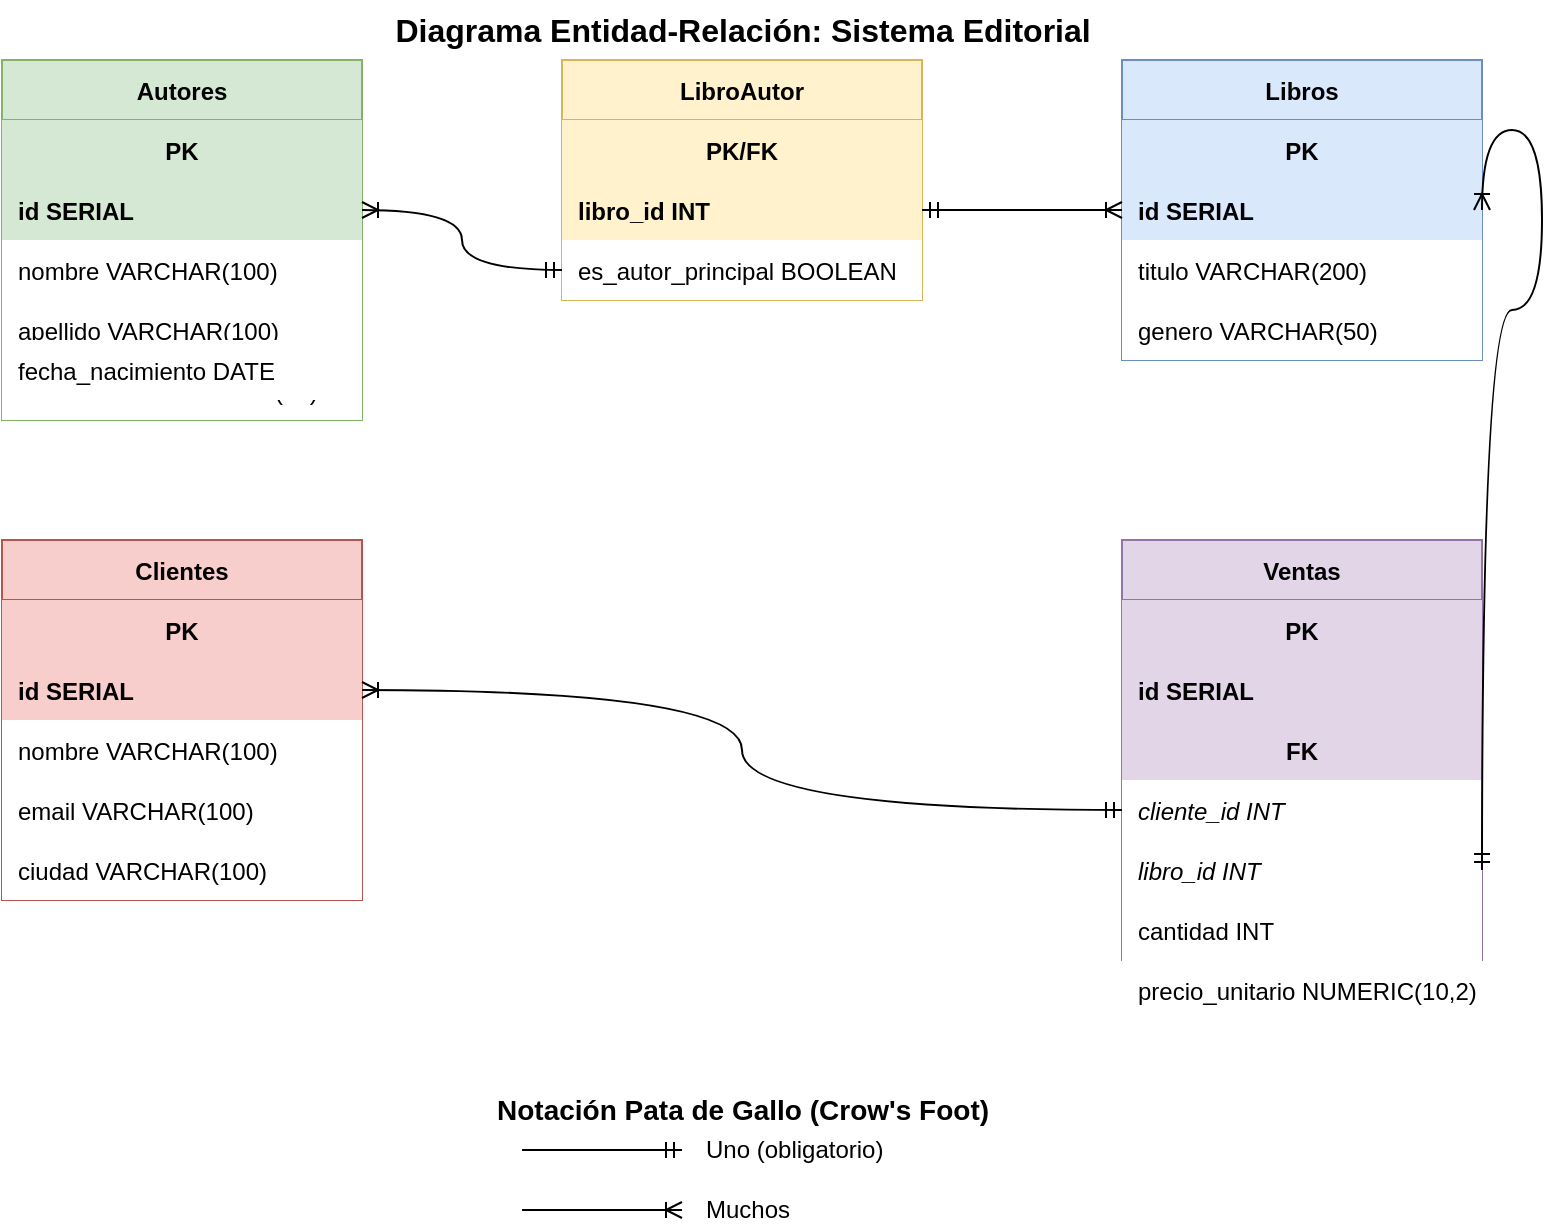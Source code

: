 <mxfile version="21.5.0" type="device">
  <diagram id="database-diagram" name="Editorial">
    <mxGraphModel dx="1022" dy="591" grid="1" gridSize="10" guides="1" tooltips="1" connect="1" arrows="1" fold="1" page="1" pageScale="1" pageWidth="827" pageHeight="1169" math="0" shadow="0">
      <root>
        <mxCell id="0" />
        <mxCell id="1" parent="0" />
        
        <!-- Entidad Autores -->
        <mxCell id="autores" value="Autores" style="shape=table;startSize=30;container=1;collapsible=1;childLayout=tableLayout;fixedRows=1;rowLines=0;fontStyle=1;align=center;resizeLast=1;fillColor=#d5e8d4;strokeColor=#82b366;" vertex="1" parent="1">
          <mxGeometry x="40" y="40" width="180" height="180" as="geometry" />
        </mxCell>
        <mxCell id="autores_header" value="PK" style="shape=partialRectangle;collapsible=0;dropTarget=0;pointerEvents=0;fillColor=#d5e8d4;top=0;left=0;bottom=0;right=0;points=[[0,0.5],[1,0.5]];portConstraint=eastwest;fontStyle=1;" vertex="1" parent="autores">
          <mxGeometry y="30" width="180" height="30" as="geometry" />
        </mxCell>
        <mxCell id="autores_id" value="id SERIAL" style="shape=partialRectangle;fontStyle=1;top=0;left=0;bottom=0;right=0;align=left;spacingLeft=6;overflow=hidden;fillColor=#d5e8d4;strokeColor=#82b366;" vertex="1" parent="autores">
          <mxGeometry y="60" width="180" height="30" as="geometry" />
        </mxCell>
        <mxCell id="autores_nombre" value="nombre VARCHAR(100)" style="shape=partialRectangle;top=0;left=0;bottom=0;right=0;align=left;spacingLeft=6;overflow=hidden;" vertex="1" parent="autores">
          <mxGeometry y="90" width="180" height="30" as="geometry" />
        </mxCell>
        <mxCell id="autores_apellido" value="apellido VARCHAR(100)" style="shape=partialRectangle;top=0;left=0;bottom=0;right=0;align=left;spacingLeft=6;overflow=hidden;" vertex="1" parent="autores">
          <mxGeometry y="120" width="180" height="30" as="geometry" />
        </mxCell>
        <mxCell id="autores_nacionalidad" value="nacionalidad VARCHAR(50)" style="shape=partialRectangle;top=0;left=0;bottom=0;right=0;align=left;spacingLeft=6;overflow=hidden;" vertex="1" parent="autores">
          <mxGeometry y="150" width="180" height="30" as="geometry" />
        </mxCell>
        <mxCell id="autores_fecha" value="fecha_nacimiento DATE" style="shape=partialRectangle;top=0;left=0;bottom=0;right=0;align=left;spacingLeft=6;overflow=hidden;" vertex="1" parent="1">
          <mxGeometry x="40" y="180" width="180" height="30" as="geometry" />
        </mxCell>
        
        <!-- Entidad Libros -->
        <mxCell id="libros" value="Libros" style="shape=table;startSize=30;container=1;collapsible=1;childLayout=tableLayout;fixedRows=1;rowLines=0;fontStyle=1;align=center;resizeLast=1;fillColor=#dae8fc;strokeColor=#6c8ebf;" vertex="1" parent="1">
          <mxGeometry x="600" y="40" width="180" height="150" as="geometry" />
        </mxCell>
        <mxCell id="libros_header" value="PK" style="shape=partialRectangle;collapsible=0;dropTarget=0;pointerEvents=0;fillColor=#dae8fc;top=0;left=0;bottom=0;right=0;points=[[0,0.5],[1,0.5]];portConstraint=eastwest;fontStyle=1;" vertex="1" parent="libros">
          <mxGeometry y="30" width="180" height="30" as="geometry" />
        </mxCell>
        <mxCell id="libros_id" value="id SERIAL" style="shape=partialRectangle;fontStyle=1;top=0;left=0;bottom=0;right=0;align=left;spacingLeft=6;overflow=hidden;fillColor=#dae8fc;strokeColor=#6c8ebf;" vertex="1" parent="libros">
          <mxGeometry y="60" width="180" height="30" as="geometry" />
        </mxCell>
        <mxCell id="libros_titulo" value="titulo VARCHAR(200)" style="shape=partialRectangle;top=0;left=0;bottom=0;right=0;align=left;spacingLeft=6;overflow=hidden;" vertex="1" parent="libros">
          <mxGeometry y="90" width="180" height="30" as="geometry" />
        </mxCell>
        <mxCell id="libros_fecha" value="fecha_publicacion DATE" style="shape=partialRectangle;top=0;left=0;bottom=0;right=0;align=left;spacingLeft=6;overflow=hidden;" vertex="1" parent="libros">
          <mxGeometry y="120" width="180" height="30" as="geometry" />
        </mxCell>
        <mxCell id="libros_genero" value="genero VARCHAR(50)" style="shape=partialRectangle;top=0;left=0;bottom=0;right=0;align=left;spacingLeft=6;overflow=hidden;" vertex="1" parent="1">
          <mxGeometry x="600" y="160" width="180" height="30" as="geometry" />
        </mxCell>
        
        <!-- Entidad LibroAutor -->
        <mxCell id="libroautor" value="LibroAutor" style="shape=table;startSize=30;container=1;collapsible=1;childLayout=tableLayout;fixedRows=1;rowLines=0;fontStyle=1;align=center;resizeLast=1;fillColor=#fff2cc;strokeColor=#d6b656;" vertex="1" parent="1">
          <mxGeometry x="320" y="40" width="180" height="120" as="geometry" />
        </mxCell>
        <mxCell id="libroautor_header" value="PK/FK" style="shape=partialRectangle;collapsible=0;dropTarget=0;pointerEvents=0;fillColor=#fff2cc;top=0;left=0;bottom=0;right=0;points=[[0,0.5],[1,0.5]];portConstraint=eastwest;fontStyle=1;" vertex="1" parent="libroautor">
          <mxGeometry y="30" width="180" height="30" as="geometry" />
        </mxCell>
        <mxCell id="libroautor_libro_id" value="libro_id INT" style="shape=partialRectangle;fontStyle=1;top=0;left=0;bottom=0;right=0;align=left;spacingLeft=6;overflow=hidden;fillColor=#fff2cc;strokeColor=#d6b656;" vertex="1" parent="libroautor">
          <mxGeometry y="60" width="180" height="30" as="geometry" />
        </mxCell>
        <mxCell id="libroautor_autor_id" value="autor_id INT" style="shape=partialRectangle;fontStyle=1;top=0;left=0;bottom=0;right=0;align=left;spacingLeft=6;overflow=hidden;fillColor=#fff2cc;strokeColor=#d6b656;" vertex="1" parent="libroautor">
          <mxGeometry y="90" width="180" height="30" as="geometry" />
        </mxCell>
        <mxCell id="libroautor_es_principal" value="es_autor_principal BOOLEAN" style="shape=partialRectangle;top=0;left=0;bottom=0;right=0;align=left;spacingLeft=6;overflow=hidden;" vertex="1" parent="1">
          <mxGeometry x="320" y="130" width="180" height="30" as="geometry" />
        </mxCell>
        
        <!-- Entidad Clientes -->
        <mxCell id="clientes" value="Clientes" style="shape=table;startSize=30;container=1;collapsible=1;childLayout=tableLayout;fixedRows=1;rowLines=0;fontStyle=1;align=center;resizeLast=1;fillColor=#f8cecc;strokeColor=#b85450;" vertex="1" parent="1">
          <mxGeometry x="40" y="280" width="180" height="180" as="geometry" />
        </mxCell>
        <mxCell id="clientes_header" value="PK" style="shape=partialRectangle;collapsible=0;dropTarget=0;pointerEvents=0;fillColor=#f8cecc;top=0;left=0;bottom=0;right=0;points=[[0,0.5],[1,0.5]];portConstraint=eastwest;fontStyle=1;" vertex="1" parent="clientes">
          <mxGeometry y="30" width="180" height="30" as="geometry" />
        </mxCell>
        <mxCell id="clientes_id" value="id SERIAL" style="shape=partialRectangle;fontStyle=1;top=0;left=0;bottom=0;right=0;align=left;spacingLeft=6;overflow=hidden;fillColor=#f8cecc;strokeColor=#b85450;" vertex="1" parent="clientes">
          <mxGeometry y="60" width="180" height="30" as="geometry" />
        </mxCell>
        <mxCell id="clientes_nombre" value="nombre VARCHAR(100)" style="shape=partialRectangle;top=0;left=0;bottom=0;right=0;align=left;spacingLeft=6;overflow=hidden;" vertex="1" parent="clientes">
          <mxGeometry y="90" width="180" height="30" as="geometry" />
        </mxCell>
        <mxCell id="clientes_email" value="email VARCHAR(100)" style="shape=partialRectangle;top=0;left=0;bottom=0;right=0;align=left;spacingLeft=6;overflow=hidden;" vertex="1" parent="clientes">
          <mxGeometry y="120" width="180" height="30" as="geometry" />
        </mxCell>
        <mxCell id="clientes_telefono" value="telefono VARCHAR(20)" style="shape=partialRectangle;top=0;left=0;bottom=0;right=0;align=left;spacingLeft=6;overflow=hidden;" vertex="1" parent="clientes">
          <mxGeometry y="150" width="180" height="30" as="geometry" />
        </mxCell>
        <mxCell id="clientes_ciudad" value="ciudad VARCHAR(100)" style="shape=partialRectangle;top=0;left=0;bottom=0;right=0;align=left;spacingLeft=6;overflow=hidden;" vertex="1" parent="1">
          <mxGeometry x="40" y="430" width="180" height="30" as="geometry" />
        </mxCell>
        
        <!-- Entidad Ventas -->
        <mxCell id="ventas" value="Ventas" style="shape=table;startSize=30;container=1;collapsible=1;childLayout=tableLayout;fixedRows=1;rowLines=0;fontStyle=1;align=center;resizeLast=1;fillColor=#e1d5e7;strokeColor=#9673a6;" vertex="1" parent="1">
          <mxGeometry x="600" y="280" width="180" height="210" as="geometry" />
        </mxCell>
        <mxCell id="ventas_header_pk" value="PK" style="shape=partialRectangle;collapsible=0;dropTarget=0;pointerEvents=0;fillColor=#e1d5e7;top=0;left=0;bottom=0;right=0;points=[[0,0.5],[1,0.5]];portConstraint=eastwest;fontStyle=1;" vertex="1" parent="ventas">
          <mxGeometry y="30" width="180" height="30" as="geometry" />
        </mxCell>
        <mxCell id="ventas_id" value="id SERIAL" style="shape=partialRectangle;fontStyle=1;top=0;left=0;bottom=0;right=0;align=left;spacingLeft=6;overflow=hidden;fillColor=#e1d5e7;strokeColor=#9673a6;" vertex="1" parent="ventas">
          <mxGeometry y="60" width="180" height="30" as="geometry" />
        </mxCell>
        <mxCell id="ventas_header_fk" value="FK" style="shape=partialRectangle;collapsible=0;dropTarget=0;pointerEvents=0;fillColor=#e1d5e7;top=0;left=0;bottom=0;right=0;points=[[0,0.5],[1,0.5]];portConstraint=eastwest;fontStyle=1;" vertex="1" parent="ventas">
          <mxGeometry y="90" width="180" height="30" as="geometry" />
        </mxCell>
        <mxCell id="ventas_cliente_id" value="cliente_id INT" style="shape=partialRectangle;top=0;left=0;bottom=0;right=0;align=left;spacingLeft=6;overflow=hidden;fontStyle=2;" vertex="1" parent="ventas">
          <mxGeometry y="120" width="180" height="30" as="geometry" />
        </mxCell>
        <mxCell id="ventas_libro_id" value="libro_id INT" style="shape=partialRectangle;top=0;left=0;bottom=0;right=0;align=left;spacingLeft=6;overflow=hidden;fontStyle=2;" vertex="1" parent="ventas">
          <mxGeometry y="150" width="180" height="30" as="geometry" />
        </mxCell>
        <mxCell id="ventas_fecha" value="fecha_venta DATE" style="shape=partialRectangle;top=0;left=0;bottom=0;right=0;align=left;spacingLeft=6;overflow=hidden;" vertex="1" parent="ventas">
          <mxGeometry y="180" width="180" height="30" as="geometry" />
        </mxCell>
        
        <!-- Campos adicionales en tablas -->
        <mxCell id="ventas_cantidad" value="cantidad INT" style="shape=partialRectangle;top=0;left=0;bottom=0;right=0;align=left;spacingLeft=6;overflow=hidden;" vertex="1" parent="1">
          <mxGeometry x="600" y="460" width="180" height="30" as="geometry" />
        </mxCell>
        
        <mxCell id="ventas_precio" value="precio_unitario NUMERIC(10,2)" style="shape=partialRectangle;top=0;left=0;bottom=0;right=0;align=left;spacingLeft=6;overflow=hidden;" vertex="1" parent="1">
          <mxGeometry x="600" y="490" width="180" height="30" as="geometry" />
        </mxCell>
        
        <!-- Relaciones (pata de gallo) -->
        
        <!-- LibroAutor -> Autores (N:1) -->
        <mxCell id="rel_libroautor_autores" value="" style="edgeStyle=orthogonalEdgeStyle;fontSize=12;html=1;endArrow=ERoneToMany;startArrow=ERmandOne;rounded=0;exitX=0;exitY=0.5;exitDx=0;exitDy=0;entryX=1;entryY=0.5;entryDx=0;entryDy=0;curved=1;" edge="1" parent="1" source="libroautor_autor_id" target="autores_id">
          <mxGeometry width="100" height="100" relative="1" as="geometry">
            <mxPoint x="350" y="380" as="sourcePoint" />
            <mxPoint x="450" y="280" as="targetPoint" />
          </mxGeometry>
        </mxCell>
        
        <!-- LibroAutor -> Libros (N:1) -->
        <mxCell id="rel_libroautor_libros" value="" style="edgeStyle=orthogonalEdgeStyle;fontSize=12;html=1;endArrow=ERoneToMany;startArrow=ERmandOne;rounded=0;exitX=1;exitY=0.5;exitDx=0;exitDy=0;entryX=0;entryY=0.5;entryDx=0;entryDy=0;curved=1;" edge="1" parent="1" source="libroautor_libro_id" target="libros_id">
          <mxGeometry width="100" height="100" relative="1" as="geometry">
            <mxPoint x="350" y="380" as="sourcePoint" />
            <mxPoint x="450" y="280" as="targetPoint" />
          </mxGeometry>
        </mxCell>
        
        <!-- Ventas -> Clientes (N:1) -->
        <mxCell id="rel_ventas_clientes" value="" style="edgeStyle=orthogonalEdgeStyle;fontSize=12;html=1;endArrow=ERoneToMany;startArrow=ERmandOne;rounded=0;exitX=0;exitY=0.5;exitDx=0;exitDy=0;entryX=1;entryY=0.5;entryDx=0;entryDy=0;curved=1;" edge="1" parent="1" source="ventas_cliente_id" target="clientes_id">
          <mxGeometry width="100" height="100" relative="1" as="geometry">
            <mxPoint x="350" y="380" as="sourcePoint" />
            <mxPoint x="450" y="280" as="targetPoint" />
          </mxGeometry>
        </mxCell>
        
        <!-- Ventas -> Libros (N:1) -->
        <mxCell id="rel_ventas_libros" value="" style="edgeStyle=orthogonalEdgeStyle;fontSize=12;html=1;endArrow=ERoneToMany;startArrow=ERmandOne;rounded=0;exitX=1;exitY=0.5;exitDx=0;exitDy=0;entryX=1;entryY=0.5;entryDx=0;entryDy=0;curved=1;" edge="1" parent="1" source="ventas_libro_id" target="libros_id">
          <mxGeometry width="100" height="100" relative="1" as="geometry">
            <mxPoint x="350" y="380" as="sourcePoint" />
            <mxPoint x="450" y="280" as="targetPoint" />
            <Array as="points">
              <mxPoint x="810" y="165" />
              <mxPoint x="810" y="75" />
            </Array>
          </mxGeometry>
        </mxCell>
        
        <!-- Título del diagrama -->
        <mxCell id="diagram_title" value="Diagrama Entidad-Relación: Sistema Editorial" style="text;html=1;align=center;verticalAlign=middle;resizable=0;points=[];autosize=1;strokeColor=none;fillColor=none;fontSize=16;fontStyle=1" vertex="1" parent="1">
          <mxGeometry x="213" y="10" width="394" height="30" as="geometry" />
        </mxCell>
        
        <!-- Leyenda -->
        <mxCell id="legend" value="Notación Pata de Gallo (Crow's Foot)" style="text;html=1;align=center;verticalAlign=middle;resizable=0;points=[];autosize=1;strokeColor=none;fillColor=none;fontSize=14;fontStyle=1" vertex="1" parent="1">
          <mxGeometry x="290" y="550" width="240" height="30" as="geometry" />
        </mxCell>
        
        <!-- Leyenda de símbolos -->
        <mxCell id="symbol1" value="" style="edgeStyle=none;orthogonalLoop=1;jettySize=auto;html=1;endArrow=ERmandOne;startArrow=none;endFill=0;startFill=0;" edge="1" parent="1">
          <mxGeometry width="100" relative="1" as="geometry">
            <mxPoint x="300" y="585" as="sourcePoint" />
            <mxPoint x="380" y="585" as="targetPoint" />
            <Array as="points" />
          </mxGeometry>
        </mxCell>
        <mxCell id="symbol1_label" value="Uno (obligatorio)" style="text;html=1;strokeColor=none;fillColor=none;align=left;verticalAlign=middle;whiteSpace=wrap;rounded=0;" vertex="1" parent="1">
          <mxGeometry x="390" y="575" width="110" height="20" as="geometry" />
        </mxCell>
        
        <mxCell id="symbol2" value="" style="edgeStyle=none;orthogonalLoop=1;jettySize=auto;html=1;endArrow=ERoneToMany;startArrow=none;endFill=0;startFill=0;" edge="1" parent="1">
          <mxGeometry width="100" relative="1" as="geometry">
            <mxPoint x="300" y="615" as="sourcePoint" />
            <mxPoint x="380" y="615" as="targetPoint" />
            <Array as="points" />
          </mxGeometry>
        </mxCell>
        <mxCell id="symbol2_label" value="Muchos" style="text;html=1;strokeColor=none;fillColor=none;align=left;verticalAlign=middle;whiteSpace=wrap;rounded=0;" vertex="1" parent="1">
          <mxGeometry x="390" y="605" width="110" height="20" as="geometry" />
        </mxCell>
      </root>
    </mxGraphModel>
  </diagram>
</mxfile> 